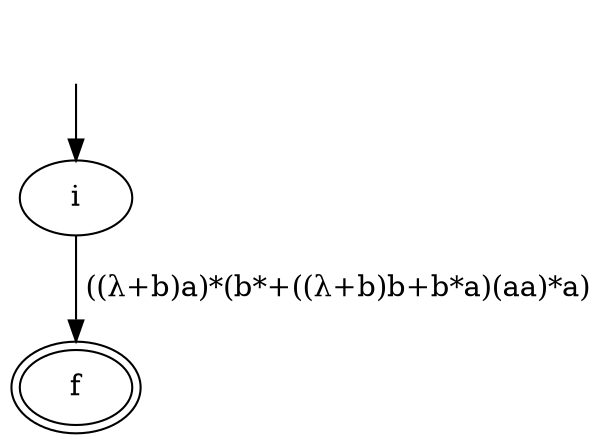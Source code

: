 digraph "AFER" {
    _nil0 [style="invis"]
    _nil0 -> i [label=""]
    i -> f [label=" ((λ+b)a)*(b*+((λ+b)b+b*a)(aa)*a)"]
    f [peripheries=2]
}
